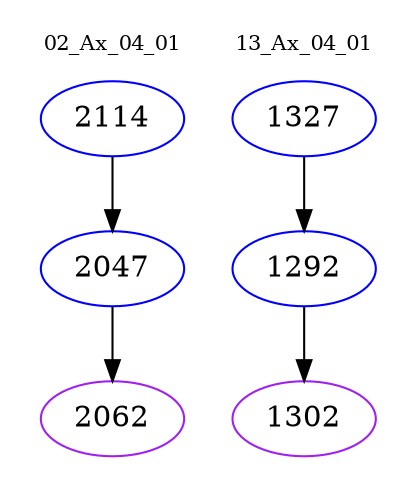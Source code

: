 digraph{
subgraph cluster_0 {
color = white
label = "02_Ax_04_01";
fontsize=10;
T0_2114 [label="2114", color="blue"]
T0_2114 -> T0_2047 [color="black"]
T0_2047 [label="2047", color="blue"]
T0_2047 -> T0_2062 [color="black"]
T0_2062 [label="2062", color="purple"]
}
subgraph cluster_1 {
color = white
label = "13_Ax_04_01";
fontsize=10;
T1_1327 [label="1327", color="blue"]
T1_1327 -> T1_1292 [color="black"]
T1_1292 [label="1292", color="blue"]
T1_1292 -> T1_1302 [color="black"]
T1_1302 [label="1302", color="purple"]
}
}
